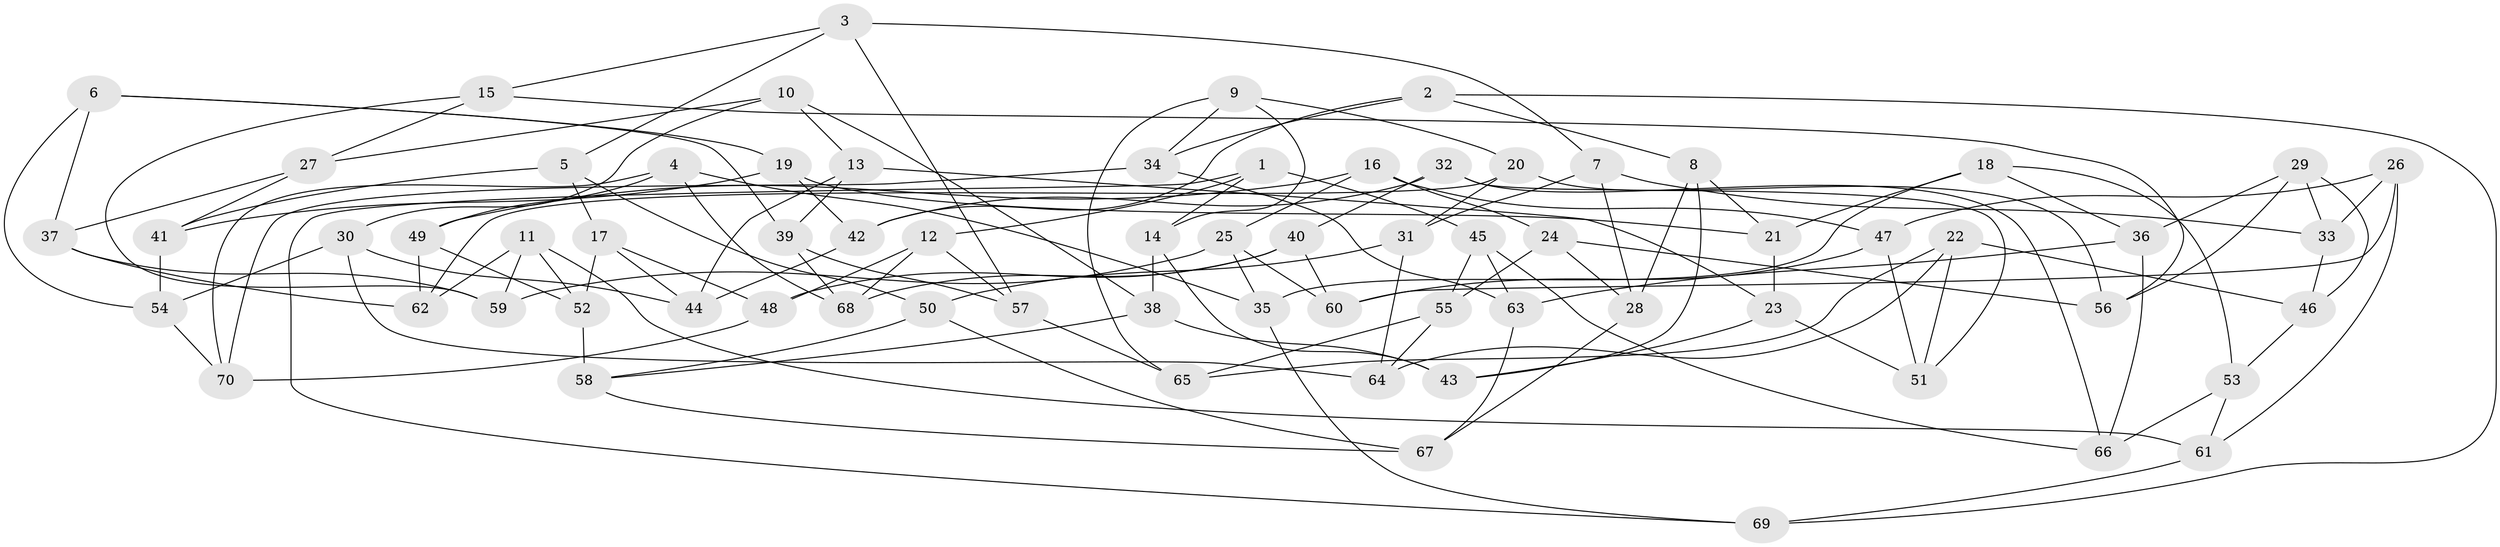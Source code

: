 // Generated by graph-tools (version 1.1) at 2025/26/03/09/25 03:26:55]
// undirected, 70 vertices, 140 edges
graph export_dot {
graph [start="1"]
  node [color=gray90,style=filled];
  1;
  2;
  3;
  4;
  5;
  6;
  7;
  8;
  9;
  10;
  11;
  12;
  13;
  14;
  15;
  16;
  17;
  18;
  19;
  20;
  21;
  22;
  23;
  24;
  25;
  26;
  27;
  28;
  29;
  30;
  31;
  32;
  33;
  34;
  35;
  36;
  37;
  38;
  39;
  40;
  41;
  42;
  43;
  44;
  45;
  46;
  47;
  48;
  49;
  50;
  51;
  52;
  53;
  54;
  55;
  56;
  57;
  58;
  59;
  60;
  61;
  62;
  63;
  64;
  65;
  66;
  67;
  68;
  69;
  70;
  1 -- 12;
  1 -- 14;
  1 -- 45;
  1 -- 69;
  2 -- 8;
  2 -- 69;
  2 -- 42;
  2 -- 34;
  3 -- 7;
  3 -- 57;
  3 -- 15;
  3 -- 5;
  4 -- 70;
  4 -- 68;
  4 -- 49;
  4 -- 35;
  5 -- 17;
  5 -- 41;
  5 -- 50;
  6 -- 54;
  6 -- 19;
  6 -- 37;
  6 -- 39;
  7 -- 28;
  7 -- 33;
  7 -- 31;
  8 -- 43;
  8 -- 28;
  8 -- 21;
  9 -- 20;
  9 -- 14;
  9 -- 34;
  9 -- 65;
  10 -- 30;
  10 -- 27;
  10 -- 38;
  10 -- 13;
  11 -- 61;
  11 -- 52;
  11 -- 59;
  11 -- 62;
  12 -- 48;
  12 -- 57;
  12 -- 68;
  13 -- 23;
  13 -- 44;
  13 -- 39;
  14 -- 38;
  14 -- 43;
  15 -- 56;
  15 -- 27;
  15 -- 59;
  16 -- 47;
  16 -- 24;
  16 -- 49;
  16 -- 25;
  17 -- 52;
  17 -- 48;
  17 -- 44;
  18 -- 53;
  18 -- 35;
  18 -- 36;
  18 -- 21;
  19 -- 41;
  19 -- 21;
  19 -- 42;
  20 -- 31;
  20 -- 62;
  20 -- 56;
  21 -- 23;
  22 -- 65;
  22 -- 51;
  22 -- 64;
  22 -- 46;
  23 -- 43;
  23 -- 51;
  24 -- 28;
  24 -- 55;
  24 -- 56;
  25 -- 59;
  25 -- 60;
  25 -- 35;
  26 -- 60;
  26 -- 33;
  26 -- 47;
  26 -- 61;
  27 -- 37;
  27 -- 41;
  28 -- 67;
  29 -- 56;
  29 -- 33;
  29 -- 46;
  29 -- 36;
  30 -- 44;
  30 -- 64;
  30 -- 54;
  31 -- 50;
  31 -- 64;
  32 -- 42;
  32 -- 40;
  32 -- 66;
  32 -- 51;
  33 -- 46;
  34 -- 70;
  34 -- 63;
  35 -- 69;
  36 -- 63;
  36 -- 66;
  37 -- 59;
  37 -- 62;
  38 -- 58;
  38 -- 43;
  39 -- 57;
  39 -- 68;
  40 -- 68;
  40 -- 48;
  40 -- 60;
  41 -- 54;
  42 -- 44;
  45 -- 66;
  45 -- 63;
  45 -- 55;
  46 -- 53;
  47 -- 51;
  47 -- 60;
  48 -- 70;
  49 -- 62;
  49 -- 52;
  50 -- 67;
  50 -- 58;
  52 -- 58;
  53 -- 61;
  53 -- 66;
  54 -- 70;
  55 -- 65;
  55 -- 64;
  57 -- 65;
  58 -- 67;
  61 -- 69;
  63 -- 67;
}
